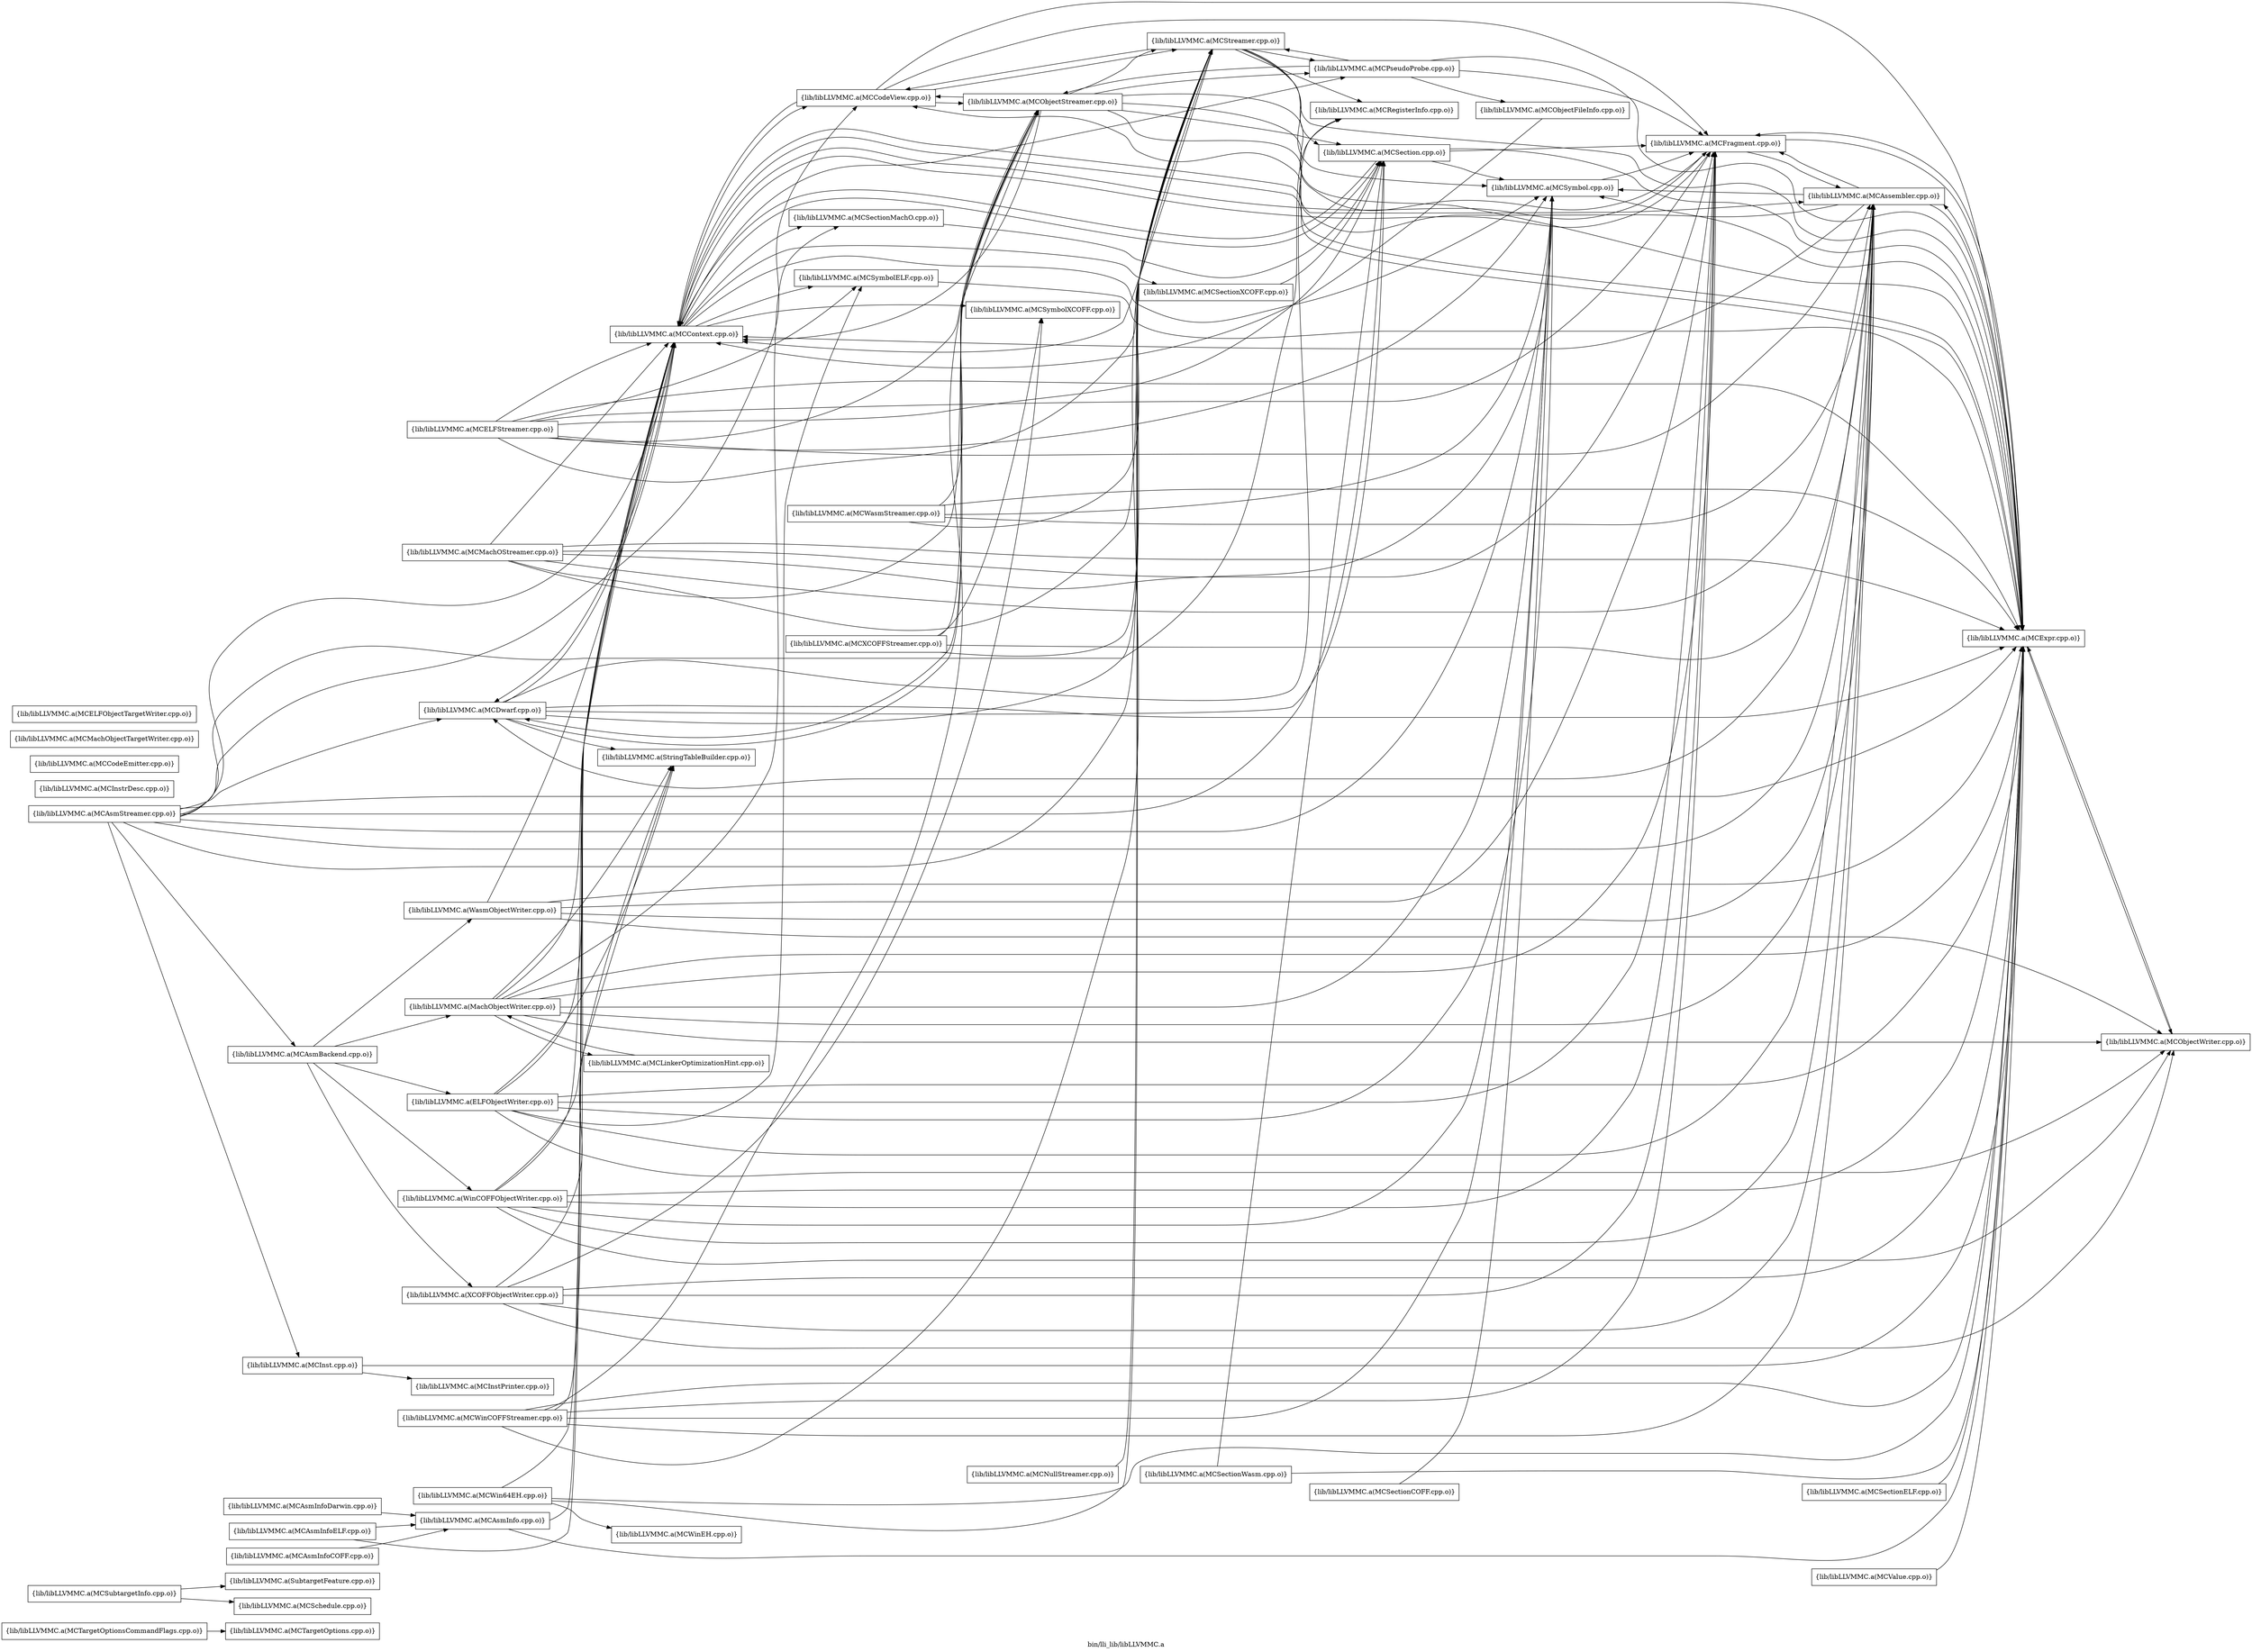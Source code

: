 digraph "bin/lli_lib/libLLVMMC.a" {
	label="bin/lli_lib/libLLVMMC.a";
	rankdir=LR;

	Node0x5559b34d1ba8 [shape=record,shape=box,group=0,label="{lib/libLLVMMC.a(MCTargetOptions.cpp.o)}"];
	Node0x5559b34d0d98 [shape=record,shape=box,group=0,label="{lib/libLLVMMC.a(MCTargetOptionsCommandFlags.cpp.o)}"];
	Node0x5559b34d0d98 -> Node0x5559b34d1ba8;
	Node0x5559b34d08e8 [shape=record,shape=box,group=0,label="{lib/libLLVMMC.a(SubtargetFeature.cpp.o)}"];
	Node0x5559b34cd0f8 [shape=record,shape=box,group=0,label="{lib/libLLVMMC.a(MCRegisterInfo.cpp.o)}"];
	Node0x5559b34d7468 [shape=record,shape=box,group=0,label="{lib/libLLVMMC.a(MCContext.cpp.o)}"];
	Node0x5559b34d7468 -> Node0x5559b34d7738;
	Node0x5559b34d7468 -> Node0x5559b34c8c38;
	Node0x5559b34d7468 -> Node0x5559b34c9db8;
	Node0x5559b34d7468 -> Node0x5559b34ca268;
	Node0x5559b34d7468 -> Node0x5559b34cd508;
	Node0x5559b34d7468 -> Node0x5559b34c8ff8;
	Node0x5559b34d7468 -> Node0x5559b34c9f98;
	Node0x5559b34d7468 -> Node0x5559b34c73d8;
	Node0x5559b34d7468 -> Node0x5559b34bacc8;
	Node0x5559b34d7468 -> Node0x5559b34ba5e8;
	Node0x5559b34d7468 -> Node0x5559b34d2828;
	Node0x5559b34c9db8 [shape=record,shape=box,group=0,label="{lib/libLLVMMC.a(MCExpr.cpp.o)}"];
	Node0x5559b34c9db8 -> Node0x5559b34d7468;
	Node0x5559b34c9db8 -> Node0x5559b34ca588;
	Node0x5559b34c9db8 -> Node0x5559b34ca268;
	Node0x5559b34c9db8 -> Node0x5559b34cba78;
	Node0x5559b34c9db8 -> Node0x5559b34bacc8;
	Node0x5559b34bacc8 [shape=record,shape=box,group=0,label="{lib/libLLVMMC.a(MCSymbol.cpp.o)}"];
	Node0x5559b34bacc8 -> Node0x5559b34ca268;
	Node0x5559b34cb258 [shape=record,shape=box,group=0,label="{lib/libLLVMMC.a(MCInstrDesc.cpp.o)}"];
	Node0x5559b34c97c8 [shape=record,shape=box,group=0,label="{lib/libLLVMMC.a(MCSchedule.cpp.o)}"];
	Node0x5559b34bbad8 [shape=record,shape=box,group=0,label="{lib/libLLVMMC.a(MCStreamer.cpp.o)}"];
	Node0x5559b34bbad8 -> Node0x5559b34d7468;
	Node0x5559b34bbad8 -> Node0x5559b34d7738;
	Node0x5559b34bbad8 -> Node0x5559b34c9db8;
	Node0x5559b34bbad8 -> Node0x5559b34cd508;
	Node0x5559b34bbad8 -> Node0x5559b34cd0f8;
	Node0x5559b34bbad8 -> Node0x5559b34c8ff8;
	Node0x5559b34bbad8 -> Node0x5559b34bacc8;
	Node0x5559b34b9ff8 [shape=record,shape=box,group=0,label="{lib/libLLVMMC.a(MCSubtargetInfo.cpp.o)}"];
	Node0x5559b34b9ff8 -> Node0x5559b34c97c8;
	Node0x5559b34b9ff8 -> Node0x5559b34d08e8;
	Node0x5559b34d7738 [shape=record,shape=box,group=0,label="{lib/libLLVMMC.a(MCCodeView.cpp.o)}"];
	Node0x5559b34d7738 -> Node0x5559b34d7468;
	Node0x5559b34d7738 -> Node0x5559b34c9db8;
	Node0x5559b34d7738 -> Node0x5559b34ca268;
	Node0x5559b34d7738 -> Node0x5559b34c68e8;
	Node0x5559b34d7738 -> Node0x5559b34bbad8;
	Node0x5559b34c8c38 [shape=record,shape=box,group=0,label="{lib/libLLVMMC.a(MCDwarf.cpp.o)}"];
	Node0x5559b34c8c38 -> Node0x5559b34d7468;
	Node0x5559b34c8c38 -> Node0x5559b34c9db8;
	Node0x5559b34c8c38 -> Node0x5559b34c68e8;
	Node0x5559b34c8c38 -> Node0x5559b34cd0f8;
	Node0x5559b34c8c38 -> Node0x5559b34c8ff8;
	Node0x5559b34c8c38 -> Node0x5559b34bbad8;
	Node0x5559b34c8c38 -> Node0x5559b34d1518;
	Node0x5559b34ca268 [shape=record,shape=box,group=0,label="{lib/libLLVMMC.a(MCFragment.cpp.o)}"];
	Node0x5559b34ca268 -> Node0x5559b34d7468;
	Node0x5559b34ca268 -> Node0x5559b34c9db8;
	Node0x5559b34ca268 -> Node0x5559b34ca588;
	Node0x5559b34cd508 [shape=record,shape=box,group=0,label="{lib/libLLVMMC.a(MCPseudoProbe.cpp.o)}"];
	Node0x5559b34cd508 -> Node0x5559b34c9db8;
	Node0x5559b34cd508 -> Node0x5559b34ca268;
	Node0x5559b34cd508 -> Node0x5559b34c68e8;
	Node0x5559b34cd508 -> Node0x5559b34cc928;
	Node0x5559b34cd508 -> Node0x5559b34bbad8;
	Node0x5559b34c8ff8 [shape=record,shape=box,group=0,label="{lib/libLLVMMC.a(MCSection.cpp.o)}"];
	Node0x5559b34c8ff8 -> Node0x5559b34d7468;
	Node0x5559b34c8ff8 -> Node0x5559b34c9db8;
	Node0x5559b34c8ff8 -> Node0x5559b34ca268;
	Node0x5559b34c8ff8 -> Node0x5559b34bacc8;
	Node0x5559b34c9f98 [shape=record,shape=box,group=0,label="{lib/libLLVMMC.a(MCSectionMachO.cpp.o)}"];
	Node0x5559b34c9f98 -> Node0x5559b34c8ff8;
	Node0x5559b34c73d8 [shape=record,shape=box,group=0,label="{lib/libLLVMMC.a(MCSectionXCOFF.cpp.o)}"];
	Node0x5559b34c73d8 -> Node0x5559b34c8ff8;
	Node0x5559b34ba5e8 [shape=record,shape=box,group=0,label="{lib/libLLVMMC.a(MCSymbolELF.cpp.o)}"];
	Node0x5559b34ba5e8 -> Node0x5559b34c9db8;
	Node0x5559b34d2828 [shape=record,shape=box,group=0,label="{lib/libLLVMMC.a(MCSymbolXCOFF.cpp.o)}"];
	Node0x5559b34c68e8 [shape=record,shape=box,group=0,label="{lib/libLLVMMC.a(MCObjectStreamer.cpp.o)}"];
	Node0x5559b34c68e8 -> Node0x5559b34d7468;
	Node0x5559b34c68e8 -> Node0x5559b34d7738;
	Node0x5559b34c68e8 -> Node0x5559b34c8c38;
	Node0x5559b34c68e8 -> Node0x5559b34c9db8;
	Node0x5559b34c68e8 -> Node0x5559b34ca588;
	Node0x5559b34c68e8 -> Node0x5559b34ca268;
	Node0x5559b34c68e8 -> Node0x5559b34cd508;
	Node0x5559b34c68e8 -> Node0x5559b34c8ff8;
	Node0x5559b34c68e8 -> Node0x5559b34bbad8;
	Node0x5559b34d1518 [shape=record,shape=box,group=0,label="{lib/libLLVMMC.a(StringTableBuilder.cpp.o)}"];
	Node0x5559b34ca588 [shape=record,shape=box,group=0,label="{lib/libLLVMMC.a(MCAssembler.cpp.o)}"];
	Node0x5559b34ca588 -> Node0x5559b34d7468;
	Node0x5559b34ca588 -> Node0x5559b34d7738;
	Node0x5559b34ca588 -> Node0x5559b34c8c38;
	Node0x5559b34ca588 -> Node0x5559b34c9db8;
	Node0x5559b34ca588 -> Node0x5559b34ca268;
	Node0x5559b34ca588 -> Node0x5559b34bacc8;
	Node0x5559b34cba78 [shape=record,shape=box,group=0,label="{lib/libLLVMMC.a(MCObjectWriter.cpp.o)}"];
	Node0x5559b34cba78 -> Node0x5559b34c9db8;
	Node0x5559b34cc928 [shape=record,shape=box,group=0,label="{lib/libLLVMMC.a(MCObjectFileInfo.cpp.o)}"];
	Node0x5559b34cc928 -> Node0x5559b34d7468;
	Node0x5559b34c9188 [shape=record,shape=box,group=0,label="{lib/libLLVMMC.a(MCSectionCOFF.cpp.o)}"];
	Node0x5559b34c9188 -> Node0x5559b34bacc8;
	Node0x5559b34cb2f8 [shape=record,shape=box,group=0,label="{lib/libLLVMMC.a(MCSectionELF.cpp.o)}"];
	Node0x5559b34cb2f8 -> Node0x5559b34c9db8;
	Node0x5559b34c71a8 [shape=record,shape=box,group=0,label="{lib/libLLVMMC.a(MCSectionWasm.cpp.o)}"];
	Node0x5559b34c71a8 -> Node0x5559b34c9db8;
	Node0x5559b34c71a8 -> Node0x5559b34c8ff8;
	Node0x5559b34cd5a8 [shape=record,shape=box,group=0,label="{lib/libLLVMMC.a(MCAsmBackend.cpp.o)}"];
	Node0x5559b34cd5a8 -> Node0x5559b34bfa48;
	Node0x5559b34cd5a8 -> Node0x5559b34bf8b8;
	Node0x5559b34cd5a8 -> Node0x5559b34be788;
	Node0x5559b34cd5a8 -> Node0x5559b34bd748;
	Node0x5559b34cd5a8 -> Node0x5559b34bca78;
	Node0x5559b34bc758 [shape=record,shape=box,group=0,label="{lib/libLLVMMC.a(MCWasmStreamer.cpp.o)}"];
	Node0x5559b34bc758 -> Node0x5559b34c9db8;
	Node0x5559b34bc758 -> Node0x5559b34ca588;
	Node0x5559b34bc758 -> Node0x5559b34c68e8;
	Node0x5559b34bc758 -> Node0x5559b34bbad8;
	Node0x5559b34bc758 -> Node0x5559b34bacc8;
	Node0x5559b34c5d08 [shape=record,shape=box,group=0,label="{lib/libLLVMMC.a(MCELFStreamer.cpp.o)}"];
	Node0x5559b34c5d08 -> Node0x5559b34d7468;
	Node0x5559b34c5d08 -> Node0x5559b34c9db8;
	Node0x5559b34c5d08 -> Node0x5559b34ca588;
	Node0x5559b34c5d08 -> Node0x5559b34ca268;
	Node0x5559b34c5d08 -> Node0x5559b34c68e8;
	Node0x5559b34c5d08 -> Node0x5559b34c8ff8;
	Node0x5559b34c5d08 -> Node0x5559b34bbad8;
	Node0x5559b34c5d08 -> Node0x5559b34bacc8;
	Node0x5559b34c5d08 -> Node0x5559b34ba5e8;
	Node0x5559b34c5588 [shape=record,shape=box,group=0,label="{lib/libLLVMMC.a(MCMachOStreamer.cpp.o)}"];
	Node0x5559b34c5588 -> Node0x5559b34d7468;
	Node0x5559b34c5588 -> Node0x5559b34c9db8;
	Node0x5559b34c5588 -> Node0x5559b34ca588;
	Node0x5559b34c5588 -> Node0x5559b34ca268;
	Node0x5559b34c5588 -> Node0x5559b34c68e8;
	Node0x5559b34c5588 -> Node0x5559b34bbad8;
	Node0x5559b34c5588 -> Node0x5559b34bacc8;
	Node0x5559b34c21f8 [shape=record,shape=box,group=0,label="{lib/libLLVMMC.a(MCXCOFFStreamer.cpp.o)}"];
	Node0x5559b34c21f8 -> Node0x5559b34ca588;
	Node0x5559b34c21f8 -> Node0x5559b34c68e8;
	Node0x5559b34c21f8 -> Node0x5559b34bbad8;
	Node0x5559b34c21f8 -> Node0x5559b34d2828;
	Node0x5559b34c1528 [shape=record,shape=box,group=0,label="{lib/libLLVMMC.a(MCAsmStreamer.cpp.o)}"];
	Node0x5559b34c1528 -> Node0x5559b34d7468;
	Node0x5559b34c1528 -> Node0x5559b34d7738;
	Node0x5559b34c1528 -> Node0x5559b34c8c38;
	Node0x5559b34c1528 -> Node0x5559b34c9db8;
	Node0x5559b34c1528 -> Node0x5559b34ca588;
	Node0x5559b34c1528 -> Node0x5559b34cd0f8;
	Node0x5559b34c1528 -> Node0x5559b34c8ff8;
	Node0x5559b34c1528 -> Node0x5559b34bbad8;
	Node0x5559b34c1528 -> Node0x5559b34bacc8;
	Node0x5559b34c1528 -> Node0x5559b34cd5a8;
	Node0x5559b34c1528 -> Node0x5559b34c1de8;
	Node0x5559b34c5448 [shape=record,shape=box,group=0,label="{lib/libLLVMMC.a(MCNullStreamer.cpp.o)}"];
	Node0x5559b34c5448 -> Node0x5559b34bbad8;
	Node0x5559b34bfa48 [shape=record,shape=box,group=0,label="{lib/libLLVMMC.a(WasmObjectWriter.cpp.o)}"];
	Node0x5559b34bfa48 -> Node0x5559b34d7468;
	Node0x5559b34bfa48 -> Node0x5559b34c9db8;
	Node0x5559b34bfa48 -> Node0x5559b34ca588;
	Node0x5559b34bfa48 -> Node0x5559b34ca268;
	Node0x5559b34bfa48 -> Node0x5559b34cba78;
	Node0x5559b34bf8b8 [shape=record,shape=box,group=0,label="{lib/libLLVMMC.a(MachObjectWriter.cpp.o)}"];
	Node0x5559b34bf8b8 -> Node0x5559b34d7468;
	Node0x5559b34bf8b8 -> Node0x5559b34c9db8;
	Node0x5559b34bf8b8 -> Node0x5559b34ca588;
	Node0x5559b34bf8b8 -> Node0x5559b34ca268;
	Node0x5559b34bf8b8 -> Node0x5559b34cba78;
	Node0x5559b34bf8b8 -> Node0x5559b34c9f98;
	Node0x5559b34bf8b8 -> Node0x5559b34bacc8;
	Node0x5559b34bf8b8 -> Node0x5559b34d1518;
	Node0x5559b34bf8b8 -> Node0x5559b34bec38;
	Node0x5559b34be788 [shape=record,shape=box,group=0,label="{lib/libLLVMMC.a(ELFObjectWriter.cpp.o)}"];
	Node0x5559b34be788 -> Node0x5559b34d7468;
	Node0x5559b34be788 -> Node0x5559b34c9db8;
	Node0x5559b34be788 -> Node0x5559b34ca588;
	Node0x5559b34be788 -> Node0x5559b34ca268;
	Node0x5559b34be788 -> Node0x5559b34cba78;
	Node0x5559b34be788 -> Node0x5559b34bacc8;
	Node0x5559b34be788 -> Node0x5559b34ba5e8;
	Node0x5559b34be788 -> Node0x5559b34d1518;
	Node0x5559b34bd748 [shape=record,shape=box,group=0,label="{lib/libLLVMMC.a(WinCOFFObjectWriter.cpp.o)}"];
	Node0x5559b34bd748 -> Node0x5559b34d7468;
	Node0x5559b34bd748 -> Node0x5559b34c9db8;
	Node0x5559b34bd748 -> Node0x5559b34ca588;
	Node0x5559b34bd748 -> Node0x5559b34ca268;
	Node0x5559b34bd748 -> Node0x5559b34cba78;
	Node0x5559b34bd748 -> Node0x5559b34bacc8;
	Node0x5559b34bd748 -> Node0x5559b34d1518;
	Node0x5559b34bca78 [shape=record,shape=box,group=0,label="{lib/libLLVMMC.a(XCOFFObjectWriter.cpp.o)}"];
	Node0x5559b34bca78 -> Node0x5559b34c9db8;
	Node0x5559b34bca78 -> Node0x5559b34ca588;
	Node0x5559b34bca78 -> Node0x5559b34ca268;
	Node0x5559b34bca78 -> Node0x5559b34cba78;
	Node0x5559b34bca78 -> Node0x5559b34d2828;
	Node0x5559b34bca78 -> Node0x5559b34d1518;
	Node0x5559b34bec38 [shape=record,shape=box,group=0,label="{lib/libLLVMMC.a(MCLinkerOptimizationHint.cpp.o)}"];
	Node0x5559b34bec38 -> Node0x5559b34bf8b8;
	Node0x5559b34c1de8 [shape=record,shape=box,group=0,label="{lib/libLLVMMC.a(MCInst.cpp.o)}"];
	Node0x5559b34c1de8 -> Node0x5559b34c9db8;
	Node0x5559b34c1de8 -> Node0x5559b34c6168;
	Node0x5559b34c6168 [shape=record,shape=box,group=0,label="{lib/libLLVMMC.a(MCInstPrinter.cpp.o)}"];
	Node0x5559b34bfdb8 [shape=record,shape=box,group=0,label="{lib/libLLVMMC.a(MCAsmInfo.cpp.o)}"];
	Node0x5559b34bfdb8 -> Node0x5559b34d7468;
	Node0x5559b34bfdb8 -> Node0x5559b34c9db8;
	Node0x5559b34c0ad8 [shape=record,shape=box,group=0,label="{lib/libLLVMMC.a(MCAsmInfoDarwin.cpp.o)}"];
	Node0x5559b34c0ad8 -> Node0x5559b34bfdb8;
	Node0x5559b34c19d8 [shape=record,shape=box,group=0,label="{lib/libLLVMMC.a(MCAsmInfoELF.cpp.o)}"];
	Node0x5559b34c19d8 -> Node0x5559b34d7468;
	Node0x5559b34c19d8 -> Node0x5559b34bfdb8;
	Node0x5559b34c24c8 [shape=record,shape=box,group=0,label="{lib/libLLVMMC.a(MCAsmInfoCOFF.cpp.o)}"];
	Node0x5559b34c24c8 -> Node0x5559b34bfdb8;
	Node0x5559b34c2dd8 [shape=record,shape=box,group=0,label="{lib/libLLVMMC.a(MCCodeEmitter.cpp.o)}"];
	Node0x5559b34c3328 [shape=record,shape=box,group=0,label="{lib/libLLVMMC.a(MCMachObjectTargetWriter.cpp.o)}"];
	Node0x5559b34c5808 [shape=record,shape=box,group=0,label="{lib/libLLVMMC.a(MCValue.cpp.o)}"];
	Node0x5559b34c5808 -> Node0x5559b34c9db8;
	Node0x5559b34c55d8 [shape=record,shape=box,group=0,label="{lib/libLLVMMC.a(MCELFObjectTargetWriter.cpp.o)}"];
	Node0x5559b34c1898 [shape=record,shape=box,group=0,label="{lib/libLLVMMC.a(MCWin64EH.cpp.o)}"];
	Node0x5559b34c1898 -> Node0x5559b34d7468;
	Node0x5559b34c1898 -> Node0x5559b34c9db8;
	Node0x5559b34c1898 -> Node0x5559b34bbad8;
	Node0x5559b34c1898 -> Node0x5559b34c1618;
	Node0x5559b34c1618 [shape=record,shape=box,group=0,label="{lib/libLLVMMC.a(MCWinEH.cpp.o)}"];
	Node0x5559b34c1f28 [shape=record,shape=box,group=0,label="{lib/libLLVMMC.a(MCWinCOFFStreamer.cpp.o)}"];
	Node0x5559b34c1f28 -> Node0x5559b34d7468;
	Node0x5559b34c1f28 -> Node0x5559b34c9db8;
	Node0x5559b34c1f28 -> Node0x5559b34ca588;
	Node0x5559b34c1f28 -> Node0x5559b34ca268;
	Node0x5559b34c1f28 -> Node0x5559b34c68e8;
	Node0x5559b34c1f28 -> Node0x5559b34bbad8;
	Node0x5559b34c1f28 -> Node0x5559b34bacc8;
}
